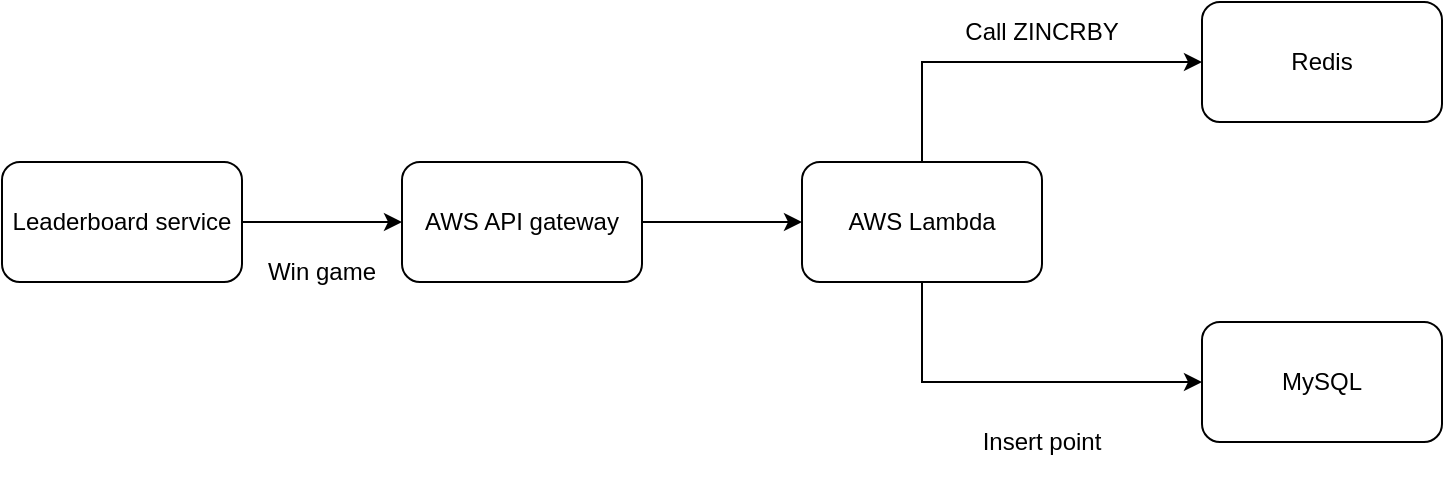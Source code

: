 <mxfile version="24.3.1" type="device">
  <diagram id="bc47vRQSer-DN1HRI0ml" name="Page-1">
    <mxGraphModel dx="882" dy="578" grid="1" gridSize="10" guides="1" tooltips="1" connect="1" arrows="1" fold="1" page="1" pageScale="1" pageWidth="850" pageHeight="1100" math="0" shadow="0">
      <root>
        <mxCell id="0" />
        <mxCell id="1" parent="0" />
        <mxCell id="ZLHs5oXlngejz4nFewcU-7" style="edgeStyle=orthogonalEdgeStyle;rounded=0;orthogonalLoop=1;jettySize=auto;html=1;exitX=1;exitY=0.5;exitDx=0;exitDy=0;" edge="1" parent="1" source="ZLHs5oXlngejz4nFewcU-2" target="ZLHs5oXlngejz4nFewcU-3">
          <mxGeometry relative="1" as="geometry" />
        </mxCell>
        <mxCell id="ZLHs5oXlngejz4nFewcU-2" value="Leaderboard service" style="rounded=1;whiteSpace=wrap;html=1;" vertex="1" parent="1">
          <mxGeometry x="80" y="160" width="120" height="60" as="geometry" />
        </mxCell>
        <mxCell id="ZLHs5oXlngejz4nFewcU-8" style="edgeStyle=orthogonalEdgeStyle;rounded=0;orthogonalLoop=1;jettySize=auto;html=1;exitX=1;exitY=0.5;exitDx=0;exitDy=0;entryX=0;entryY=0.5;entryDx=0;entryDy=0;" edge="1" parent="1" source="ZLHs5oXlngejz4nFewcU-3" target="ZLHs5oXlngejz4nFewcU-4">
          <mxGeometry relative="1" as="geometry" />
        </mxCell>
        <mxCell id="ZLHs5oXlngejz4nFewcU-3" value="AWS API gateway" style="rounded=1;whiteSpace=wrap;html=1;" vertex="1" parent="1">
          <mxGeometry x="280" y="160" width="120" height="60" as="geometry" />
        </mxCell>
        <mxCell id="ZLHs5oXlngejz4nFewcU-9" style="edgeStyle=orthogonalEdgeStyle;rounded=0;orthogonalLoop=1;jettySize=auto;html=1;exitX=0.5;exitY=0;exitDx=0;exitDy=0;entryX=0;entryY=0.5;entryDx=0;entryDy=0;" edge="1" parent="1" source="ZLHs5oXlngejz4nFewcU-4" target="ZLHs5oXlngejz4nFewcU-5">
          <mxGeometry relative="1" as="geometry" />
        </mxCell>
        <mxCell id="ZLHs5oXlngejz4nFewcU-10" style="edgeStyle=orthogonalEdgeStyle;rounded=0;orthogonalLoop=1;jettySize=auto;html=1;exitX=0.5;exitY=1;exitDx=0;exitDy=0;entryX=0;entryY=0.5;entryDx=0;entryDy=0;" edge="1" parent="1" source="ZLHs5oXlngejz4nFewcU-4" target="ZLHs5oXlngejz4nFewcU-6">
          <mxGeometry relative="1" as="geometry" />
        </mxCell>
        <mxCell id="ZLHs5oXlngejz4nFewcU-4" value="AWS Lambda" style="rounded=1;whiteSpace=wrap;html=1;" vertex="1" parent="1">
          <mxGeometry x="480" y="160" width="120" height="60" as="geometry" />
        </mxCell>
        <mxCell id="ZLHs5oXlngejz4nFewcU-5" value="Redis" style="rounded=1;whiteSpace=wrap;html=1;" vertex="1" parent="1">
          <mxGeometry x="680" y="80" width="120" height="60" as="geometry" />
        </mxCell>
        <mxCell id="ZLHs5oXlngejz4nFewcU-6" value="MySQL" style="rounded=1;whiteSpace=wrap;html=1;" vertex="1" parent="1">
          <mxGeometry x="680" y="240" width="120" height="60" as="geometry" />
        </mxCell>
        <mxCell id="ZLHs5oXlngejz4nFewcU-11" value="Win game" style="text;html=1;align=center;verticalAlign=middle;whiteSpace=wrap;rounded=0;" vertex="1" parent="1">
          <mxGeometry x="200" y="200" width="80" height="30" as="geometry" />
        </mxCell>
        <mxCell id="ZLHs5oXlngejz4nFewcU-12" value="Call ZINCRBY" style="text;html=1;align=center;verticalAlign=middle;whiteSpace=wrap;rounded=0;" vertex="1" parent="1">
          <mxGeometry x="560" y="80" width="80" height="30" as="geometry" />
        </mxCell>
        <mxCell id="ZLHs5oXlngejz4nFewcU-13" value="Insert point" style="text;html=1;align=center;verticalAlign=middle;whiteSpace=wrap;rounded=0;" vertex="1" parent="1">
          <mxGeometry x="560" y="280" width="80" height="40" as="geometry" />
        </mxCell>
      </root>
    </mxGraphModel>
  </diagram>
</mxfile>
